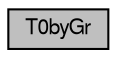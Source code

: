 digraph G
{
  bgcolor="transparent";
  edge [fontname="FreeSans",fontsize="10",labelfontname="FreeSans",labelfontsize="10"];
  node [fontname="FreeSans",fontsize="10",shape=record];
  Node1 [label="T0byGr",height=0.2,width=0.4,color="black", fillcolor="grey75", style="filled" fontcolor="black"];
}
